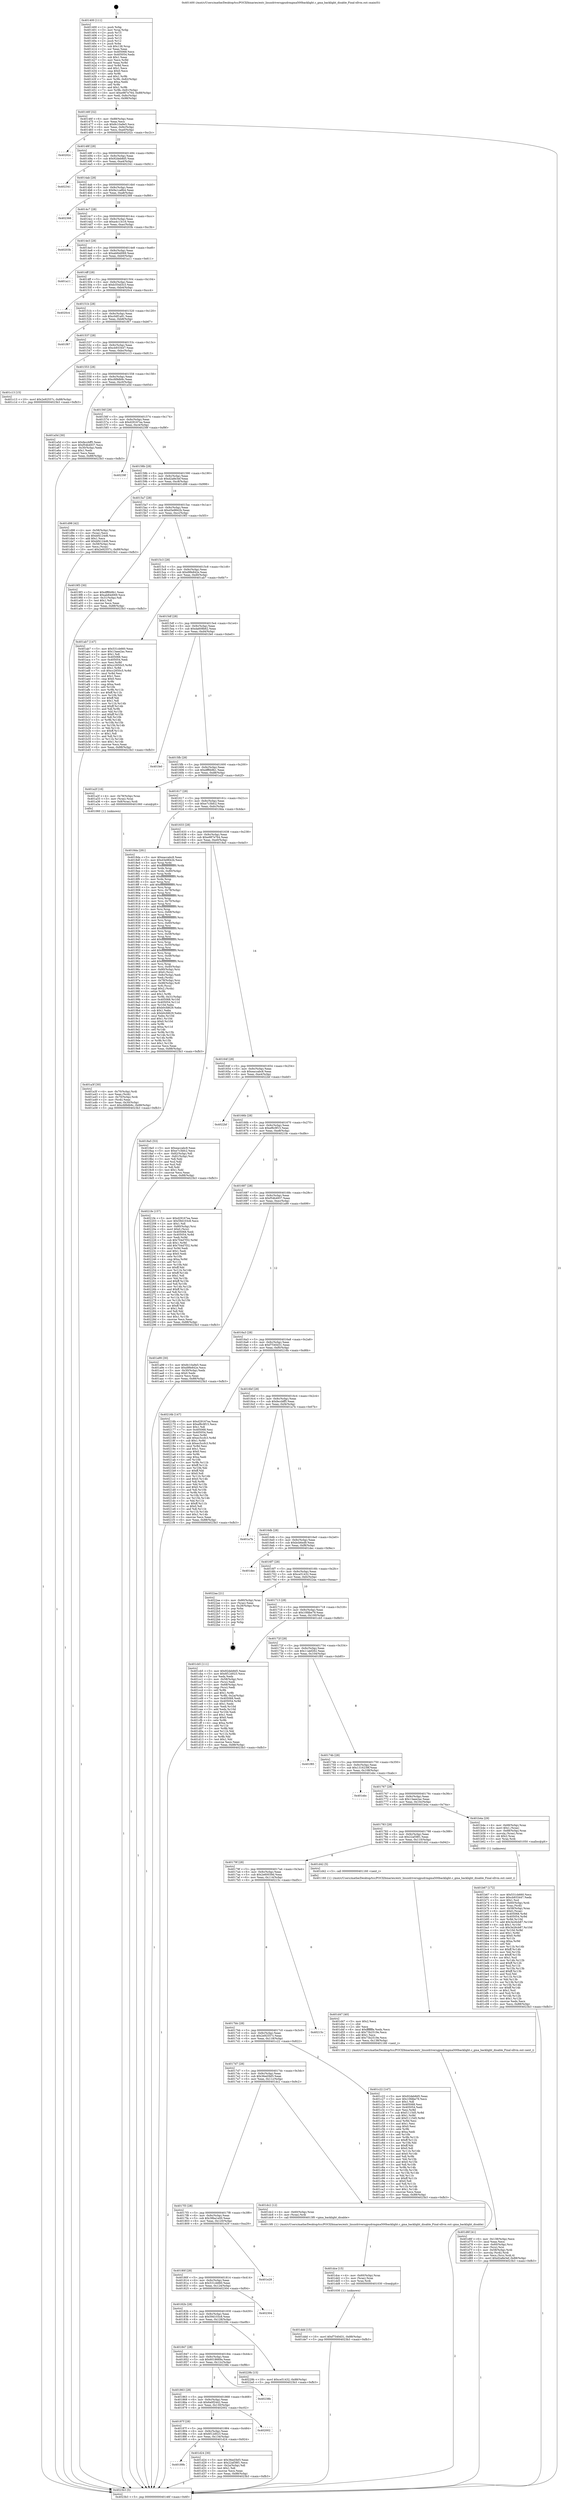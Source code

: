 digraph "0x401400" {
  label = "0x401400 (/mnt/c/Users/mathe/Desktop/tcc/POCII/binaries/extr_linuxdriversgpudrmgma500backlight.c_gma_backlight_disable_Final-ollvm.out::main(0))"
  labelloc = "t"
  node[shape=record]

  Entry [label="",width=0.3,height=0.3,shape=circle,fillcolor=black,style=filled]
  "0x40146f" [label="{
     0x40146f [32]\l
     | [instrs]\l
     &nbsp;&nbsp;0x40146f \<+6\>: mov -0x88(%rbp),%eax\l
     &nbsp;&nbsp;0x401475 \<+2\>: mov %eax,%ecx\l
     &nbsp;&nbsp;0x401477 \<+6\>: sub $0x8c10a9e5,%ecx\l
     &nbsp;&nbsp;0x40147d \<+6\>: mov %eax,-0x9c(%rbp)\l
     &nbsp;&nbsp;0x401483 \<+6\>: mov %ecx,-0xa0(%rbp)\l
     &nbsp;&nbsp;0x401489 \<+6\>: je 000000000040202c \<main+0xc2c\>\l
  }"]
  "0x40202c" [label="{
     0x40202c\l
  }", style=dashed]
  "0x40148f" [label="{
     0x40148f [28]\l
     | [instrs]\l
     &nbsp;&nbsp;0x40148f \<+5\>: jmp 0000000000401494 \<main+0x94\>\l
     &nbsp;&nbsp;0x401494 \<+6\>: mov -0x9c(%rbp),%eax\l
     &nbsp;&nbsp;0x40149a \<+5\>: sub $0x92deb8d5,%eax\l
     &nbsp;&nbsp;0x40149f \<+6\>: mov %eax,-0xa4(%rbp)\l
     &nbsp;&nbsp;0x4014a5 \<+6\>: je 0000000000402341 \<main+0xf41\>\l
  }"]
  Exit [label="",width=0.3,height=0.3,shape=circle,fillcolor=black,style=filled,peripheries=2]
  "0x402341" [label="{
     0x402341\l
  }", style=dashed]
  "0x4014ab" [label="{
     0x4014ab [28]\l
     | [instrs]\l
     &nbsp;&nbsp;0x4014ab \<+5\>: jmp 00000000004014b0 \<main+0xb0\>\l
     &nbsp;&nbsp;0x4014b0 \<+6\>: mov -0x9c(%rbp),%eax\l
     &nbsp;&nbsp;0x4014b6 \<+5\>: sub $0x9a1ca8b4,%eax\l
     &nbsp;&nbsp;0x4014bb \<+6\>: mov %eax,-0xa8(%rbp)\l
     &nbsp;&nbsp;0x4014c1 \<+6\>: je 0000000000402366 \<main+0xf66\>\l
  }"]
  "0x401ddd" [label="{
     0x401ddd [15]\l
     | [instrs]\l
     &nbsp;&nbsp;0x401ddd \<+10\>: movl $0xf7540d31,-0x88(%rbp)\l
     &nbsp;&nbsp;0x401de7 \<+5\>: jmp 00000000004023b3 \<main+0xfb3\>\l
  }"]
  "0x402366" [label="{
     0x402366\l
  }", style=dashed]
  "0x4014c7" [label="{
     0x4014c7 [28]\l
     | [instrs]\l
     &nbsp;&nbsp;0x4014c7 \<+5\>: jmp 00000000004014cc \<main+0xcc\>\l
     &nbsp;&nbsp;0x4014cc \<+6\>: mov -0x9c(%rbp),%eax\l
     &nbsp;&nbsp;0x4014d2 \<+5\>: sub $0xa4c13c16,%eax\l
     &nbsp;&nbsp;0x4014d7 \<+6\>: mov %eax,-0xac(%rbp)\l
     &nbsp;&nbsp;0x4014dd \<+6\>: je 000000000040203b \<main+0xc3b\>\l
  }"]
  "0x401dce" [label="{
     0x401dce [15]\l
     | [instrs]\l
     &nbsp;&nbsp;0x401dce \<+4\>: mov -0x60(%rbp),%rax\l
     &nbsp;&nbsp;0x401dd2 \<+3\>: mov (%rax),%rax\l
     &nbsp;&nbsp;0x401dd5 \<+3\>: mov %rax,%rdi\l
     &nbsp;&nbsp;0x401dd8 \<+5\>: call 0000000000401030 \<free@plt\>\l
     | [calls]\l
     &nbsp;&nbsp;0x401030 \{1\} (unknown)\l
  }"]
  "0x40203b" [label="{
     0x40203b\l
  }", style=dashed]
  "0x4014e3" [label="{
     0x4014e3 [28]\l
     | [instrs]\l
     &nbsp;&nbsp;0x4014e3 \<+5\>: jmp 00000000004014e8 \<main+0xe8\>\l
     &nbsp;&nbsp;0x4014e8 \<+6\>: mov -0x9c(%rbp),%eax\l
     &nbsp;&nbsp;0x4014ee \<+5\>: sub $0xab84d069,%eax\l
     &nbsp;&nbsp;0x4014f3 \<+6\>: mov %eax,-0xb0(%rbp)\l
     &nbsp;&nbsp;0x4014f9 \<+6\>: je 0000000000401a11 \<main+0x611\>\l
  }"]
  "0x401d6f" [label="{
     0x401d6f [41]\l
     | [instrs]\l
     &nbsp;&nbsp;0x401d6f \<+6\>: mov -0x138(%rbp),%ecx\l
     &nbsp;&nbsp;0x401d75 \<+3\>: imul %eax,%ecx\l
     &nbsp;&nbsp;0x401d78 \<+4\>: mov -0x60(%rbp),%rsi\l
     &nbsp;&nbsp;0x401d7c \<+3\>: mov (%rsi),%rsi\l
     &nbsp;&nbsp;0x401d7f \<+4\>: mov -0x58(%rbp),%rdi\l
     &nbsp;&nbsp;0x401d83 \<+3\>: movslq (%rdi),%rdi\l
     &nbsp;&nbsp;0x401d86 \<+3\>: mov %ecx,(%rsi,%rdi,4)\l
     &nbsp;&nbsp;0x401d89 \<+10\>: movl $0xd2a8e3ef,-0x88(%rbp)\l
     &nbsp;&nbsp;0x401d93 \<+5\>: jmp 00000000004023b3 \<main+0xfb3\>\l
  }"]
  "0x401a11" [label="{
     0x401a11\l
  }", style=dashed]
  "0x4014ff" [label="{
     0x4014ff [28]\l
     | [instrs]\l
     &nbsp;&nbsp;0x4014ff \<+5\>: jmp 0000000000401504 \<main+0x104\>\l
     &nbsp;&nbsp;0x401504 \<+6\>: mov -0x9c(%rbp),%eax\l
     &nbsp;&nbsp;0x40150a \<+5\>: sub $0xb354d3c3,%eax\l
     &nbsp;&nbsp;0x40150f \<+6\>: mov %eax,-0xb4(%rbp)\l
     &nbsp;&nbsp;0x401515 \<+6\>: je 00000000004020c4 \<main+0xcc4\>\l
  }"]
  "0x401d47" [label="{
     0x401d47 [40]\l
     | [instrs]\l
     &nbsp;&nbsp;0x401d47 \<+5\>: mov $0x2,%ecx\l
     &nbsp;&nbsp;0x401d4c \<+1\>: cltd\l
     &nbsp;&nbsp;0x401d4d \<+2\>: idiv %ecx\l
     &nbsp;&nbsp;0x401d4f \<+6\>: imul $0xfffffffe,%edx,%ecx\l
     &nbsp;&nbsp;0x401d55 \<+6\>: sub $0x73b2519e,%ecx\l
     &nbsp;&nbsp;0x401d5b \<+3\>: add $0x1,%ecx\l
     &nbsp;&nbsp;0x401d5e \<+6\>: add $0x73b2519e,%ecx\l
     &nbsp;&nbsp;0x401d64 \<+6\>: mov %ecx,-0x138(%rbp)\l
     &nbsp;&nbsp;0x401d6a \<+5\>: call 0000000000401160 \<next_i\>\l
     | [calls]\l
     &nbsp;&nbsp;0x401160 \{1\} (/mnt/c/Users/mathe/Desktop/tcc/POCII/binaries/extr_linuxdriversgpudrmgma500backlight.c_gma_backlight_disable_Final-ollvm.out::next_i)\l
  }"]
  "0x4020c4" [label="{
     0x4020c4\l
  }", style=dashed]
  "0x40151b" [label="{
     0x40151b [28]\l
     | [instrs]\l
     &nbsp;&nbsp;0x40151b \<+5\>: jmp 0000000000401520 \<main+0x120\>\l
     &nbsp;&nbsp;0x401520 \<+6\>: mov -0x9c(%rbp),%eax\l
     &nbsp;&nbsp;0x401526 \<+5\>: sub $0xc0df1a91,%eax\l
     &nbsp;&nbsp;0x40152b \<+6\>: mov %eax,-0xb8(%rbp)\l
     &nbsp;&nbsp;0x401531 \<+6\>: je 0000000000401f67 \<main+0xb67\>\l
  }"]
  "0x40189b" [label="{
     0x40189b\l
  }", style=dashed]
  "0x401f67" [label="{
     0x401f67\l
  }", style=dashed]
  "0x401537" [label="{
     0x401537 [28]\l
     | [instrs]\l
     &nbsp;&nbsp;0x401537 \<+5\>: jmp 000000000040153c \<main+0x13c\>\l
     &nbsp;&nbsp;0x40153c \<+6\>: mov -0x9c(%rbp),%eax\l
     &nbsp;&nbsp;0x401542 \<+5\>: sub $0xcb933447,%eax\l
     &nbsp;&nbsp;0x401547 \<+6\>: mov %eax,-0xbc(%rbp)\l
     &nbsp;&nbsp;0x40154d \<+6\>: je 0000000000401c13 \<main+0x813\>\l
  }"]
  "0x401d24" [label="{
     0x401d24 [30]\l
     | [instrs]\l
     &nbsp;&nbsp;0x401d24 \<+5\>: mov $0x36ed3bf3,%eax\l
     &nbsp;&nbsp;0x401d29 \<+5\>: mov $0x22af38f1,%ecx\l
     &nbsp;&nbsp;0x401d2e \<+3\>: mov -0x2a(%rbp),%dl\l
     &nbsp;&nbsp;0x401d31 \<+3\>: test $0x1,%dl\l
     &nbsp;&nbsp;0x401d34 \<+3\>: cmovne %ecx,%eax\l
     &nbsp;&nbsp;0x401d37 \<+6\>: mov %eax,-0x88(%rbp)\l
     &nbsp;&nbsp;0x401d3d \<+5\>: jmp 00000000004023b3 \<main+0xfb3\>\l
  }"]
  "0x401c13" [label="{
     0x401c13 [15]\l
     | [instrs]\l
     &nbsp;&nbsp;0x401c13 \<+10\>: movl $0x2e92557c,-0x88(%rbp)\l
     &nbsp;&nbsp;0x401c1d \<+5\>: jmp 00000000004023b3 \<main+0xfb3\>\l
  }"]
  "0x401553" [label="{
     0x401553 [28]\l
     | [instrs]\l
     &nbsp;&nbsp;0x401553 \<+5\>: jmp 0000000000401558 \<main+0x158\>\l
     &nbsp;&nbsp;0x401558 \<+6\>: mov -0x9c(%rbp),%eax\l
     &nbsp;&nbsp;0x40155e \<+5\>: sub $0xcfd9db9c,%eax\l
     &nbsp;&nbsp;0x401563 \<+6\>: mov %eax,-0xc0(%rbp)\l
     &nbsp;&nbsp;0x401569 \<+6\>: je 0000000000401a5d \<main+0x65d\>\l
  }"]
  "0x40187f" [label="{
     0x40187f [28]\l
     | [instrs]\l
     &nbsp;&nbsp;0x40187f \<+5\>: jmp 0000000000401884 \<main+0x484\>\l
     &nbsp;&nbsp;0x401884 \<+6\>: mov -0x9c(%rbp),%eax\l
     &nbsp;&nbsp;0x40188a \<+5\>: sub $0x6f12d023,%eax\l
     &nbsp;&nbsp;0x40188f \<+6\>: mov %eax,-0x134(%rbp)\l
     &nbsp;&nbsp;0x401895 \<+6\>: je 0000000000401d24 \<main+0x924\>\l
  }"]
  "0x401a5d" [label="{
     0x401a5d [30]\l
     | [instrs]\l
     &nbsp;&nbsp;0x401a5d \<+5\>: mov $0xfeccbff5,%eax\l
     &nbsp;&nbsp;0x401a62 \<+5\>: mov $0xf54b4937,%ecx\l
     &nbsp;&nbsp;0x401a67 \<+3\>: mov -0x30(%rbp),%edx\l
     &nbsp;&nbsp;0x401a6a \<+3\>: cmp $0x1,%edx\l
     &nbsp;&nbsp;0x401a6d \<+3\>: cmovl %ecx,%eax\l
     &nbsp;&nbsp;0x401a70 \<+6\>: mov %eax,-0x88(%rbp)\l
     &nbsp;&nbsp;0x401a76 \<+5\>: jmp 00000000004023b3 \<main+0xfb3\>\l
  }"]
  "0x40156f" [label="{
     0x40156f [28]\l
     | [instrs]\l
     &nbsp;&nbsp;0x40156f \<+5\>: jmp 0000000000401574 \<main+0x174\>\l
     &nbsp;&nbsp;0x401574 \<+6\>: mov -0x9c(%rbp),%eax\l
     &nbsp;&nbsp;0x40157a \<+5\>: sub $0xd29167ea,%eax\l
     &nbsp;&nbsp;0x40157f \<+6\>: mov %eax,-0xc4(%rbp)\l
     &nbsp;&nbsp;0x401585 \<+6\>: je 000000000040239f \<main+0xf9f\>\l
  }"]
  "0x402002" [label="{
     0x402002\l
  }", style=dashed]
  "0x40239f" [label="{
     0x40239f\l
  }", style=dashed]
  "0x40158b" [label="{
     0x40158b [28]\l
     | [instrs]\l
     &nbsp;&nbsp;0x40158b \<+5\>: jmp 0000000000401590 \<main+0x190\>\l
     &nbsp;&nbsp;0x401590 \<+6\>: mov -0x9c(%rbp),%eax\l
     &nbsp;&nbsp;0x401596 \<+5\>: sub $0xd2a8e3ef,%eax\l
     &nbsp;&nbsp;0x40159b \<+6\>: mov %eax,-0xc8(%rbp)\l
     &nbsp;&nbsp;0x4015a1 \<+6\>: je 0000000000401d98 \<main+0x998\>\l
  }"]
  "0x401863" [label="{
     0x401863 [28]\l
     | [instrs]\l
     &nbsp;&nbsp;0x401863 \<+5\>: jmp 0000000000401868 \<main+0x468\>\l
     &nbsp;&nbsp;0x401868 \<+6\>: mov -0x9c(%rbp),%eax\l
     &nbsp;&nbsp;0x40186e \<+5\>: sub $0x6a0f2442,%eax\l
     &nbsp;&nbsp;0x401873 \<+6\>: mov %eax,-0x130(%rbp)\l
     &nbsp;&nbsp;0x401879 \<+6\>: je 0000000000402002 \<main+0xc02\>\l
  }"]
  "0x401d98" [label="{
     0x401d98 [42]\l
     | [instrs]\l
     &nbsp;&nbsp;0x401d98 \<+4\>: mov -0x58(%rbp),%rax\l
     &nbsp;&nbsp;0x401d9c \<+2\>: mov (%rax),%ecx\l
     &nbsp;&nbsp;0x401d9e \<+6\>: sub $0xbf4124d6,%ecx\l
     &nbsp;&nbsp;0x401da4 \<+3\>: add $0x1,%ecx\l
     &nbsp;&nbsp;0x401da7 \<+6\>: add $0xbf4124d6,%ecx\l
     &nbsp;&nbsp;0x401dad \<+4\>: mov -0x58(%rbp),%rax\l
     &nbsp;&nbsp;0x401db1 \<+2\>: mov %ecx,(%rax)\l
     &nbsp;&nbsp;0x401db3 \<+10\>: movl $0x2e92557c,-0x88(%rbp)\l
     &nbsp;&nbsp;0x401dbd \<+5\>: jmp 00000000004023b3 \<main+0xfb3\>\l
  }"]
  "0x4015a7" [label="{
     0x4015a7 [28]\l
     | [instrs]\l
     &nbsp;&nbsp;0x4015a7 \<+5\>: jmp 00000000004015ac \<main+0x1ac\>\l
     &nbsp;&nbsp;0x4015ac \<+6\>: mov -0x9c(%rbp),%eax\l
     &nbsp;&nbsp;0x4015b2 \<+5\>: sub $0xd3e9842b,%eax\l
     &nbsp;&nbsp;0x4015b7 \<+6\>: mov %eax,-0xcc(%rbp)\l
     &nbsp;&nbsp;0x4015bd \<+6\>: je 00000000004019f3 \<main+0x5f3\>\l
  }"]
  "0x40238b" [label="{
     0x40238b\l
  }", style=dashed]
  "0x4019f3" [label="{
     0x4019f3 [30]\l
     | [instrs]\l
     &nbsp;&nbsp;0x4019f3 \<+5\>: mov $0xdff6b9b1,%eax\l
     &nbsp;&nbsp;0x4019f8 \<+5\>: mov $0xab84d069,%ecx\l
     &nbsp;&nbsp;0x4019fd \<+3\>: mov -0x31(%rbp),%dl\l
     &nbsp;&nbsp;0x401a00 \<+3\>: test $0x1,%dl\l
     &nbsp;&nbsp;0x401a03 \<+3\>: cmovne %ecx,%eax\l
     &nbsp;&nbsp;0x401a06 \<+6\>: mov %eax,-0x88(%rbp)\l
     &nbsp;&nbsp;0x401a0c \<+5\>: jmp 00000000004023b3 \<main+0xfb3\>\l
  }"]
  "0x4015c3" [label="{
     0x4015c3 [28]\l
     | [instrs]\l
     &nbsp;&nbsp;0x4015c3 \<+5\>: jmp 00000000004015c8 \<main+0x1c8\>\l
     &nbsp;&nbsp;0x4015c8 \<+6\>: mov -0x9c(%rbp),%eax\l
     &nbsp;&nbsp;0x4015ce \<+5\>: sub $0xd9fe842e,%eax\l
     &nbsp;&nbsp;0x4015d3 \<+6\>: mov %eax,-0xd0(%rbp)\l
     &nbsp;&nbsp;0x4015d9 \<+6\>: je 0000000000401ab7 \<main+0x6b7\>\l
  }"]
  "0x401847" [label="{
     0x401847 [28]\l
     | [instrs]\l
     &nbsp;&nbsp;0x401847 \<+5\>: jmp 000000000040184c \<main+0x44c\>\l
     &nbsp;&nbsp;0x40184c \<+6\>: mov -0x9c(%rbp),%eax\l
     &nbsp;&nbsp;0x401852 \<+5\>: sub $0x6018669a,%eax\l
     &nbsp;&nbsp;0x401857 \<+6\>: mov %eax,-0x12c(%rbp)\l
     &nbsp;&nbsp;0x40185d \<+6\>: je 000000000040238b \<main+0xf8b\>\l
  }"]
  "0x401ab7" [label="{
     0x401ab7 [147]\l
     | [instrs]\l
     &nbsp;&nbsp;0x401ab7 \<+5\>: mov $0x531cb660,%eax\l
     &nbsp;&nbsp;0x401abc \<+5\>: mov $0x13aee2ac,%ecx\l
     &nbsp;&nbsp;0x401ac1 \<+2\>: mov $0x1,%dl\l
     &nbsp;&nbsp;0x401ac3 \<+7\>: mov 0x405068,%esi\l
     &nbsp;&nbsp;0x401aca \<+7\>: mov 0x405054,%edi\l
     &nbsp;&nbsp;0x401ad1 \<+3\>: mov %esi,%r8d\l
     &nbsp;&nbsp;0x401ad4 \<+7\>: add $0xcc2650c5,%r8d\l
     &nbsp;&nbsp;0x401adb \<+4\>: sub $0x1,%r8d\l
     &nbsp;&nbsp;0x401adf \<+7\>: sub $0xcc2650c5,%r8d\l
     &nbsp;&nbsp;0x401ae6 \<+4\>: imul %r8d,%esi\l
     &nbsp;&nbsp;0x401aea \<+3\>: and $0x1,%esi\l
     &nbsp;&nbsp;0x401aed \<+3\>: cmp $0x0,%esi\l
     &nbsp;&nbsp;0x401af0 \<+4\>: sete %r9b\l
     &nbsp;&nbsp;0x401af4 \<+3\>: cmp $0xa,%edi\l
     &nbsp;&nbsp;0x401af7 \<+4\>: setl %r10b\l
     &nbsp;&nbsp;0x401afb \<+3\>: mov %r9b,%r11b\l
     &nbsp;&nbsp;0x401afe \<+4\>: xor $0xff,%r11b\l
     &nbsp;&nbsp;0x401b02 \<+3\>: mov %r10b,%bl\l
     &nbsp;&nbsp;0x401b05 \<+3\>: xor $0xff,%bl\l
     &nbsp;&nbsp;0x401b08 \<+3\>: xor $0x1,%dl\l
     &nbsp;&nbsp;0x401b0b \<+3\>: mov %r11b,%r14b\l
     &nbsp;&nbsp;0x401b0e \<+4\>: and $0xff,%r14b\l
     &nbsp;&nbsp;0x401b12 \<+3\>: and %dl,%r9b\l
     &nbsp;&nbsp;0x401b15 \<+3\>: mov %bl,%r15b\l
     &nbsp;&nbsp;0x401b18 \<+4\>: and $0xff,%r15b\l
     &nbsp;&nbsp;0x401b1c \<+3\>: and %dl,%r10b\l
     &nbsp;&nbsp;0x401b1f \<+3\>: or %r9b,%r14b\l
     &nbsp;&nbsp;0x401b22 \<+3\>: or %r10b,%r15b\l
     &nbsp;&nbsp;0x401b25 \<+3\>: xor %r15b,%r14b\l
     &nbsp;&nbsp;0x401b28 \<+3\>: or %bl,%r11b\l
     &nbsp;&nbsp;0x401b2b \<+4\>: xor $0xff,%r11b\l
     &nbsp;&nbsp;0x401b2f \<+3\>: or $0x1,%dl\l
     &nbsp;&nbsp;0x401b32 \<+3\>: and %dl,%r11b\l
     &nbsp;&nbsp;0x401b35 \<+3\>: or %r11b,%r14b\l
     &nbsp;&nbsp;0x401b38 \<+4\>: test $0x1,%r14b\l
     &nbsp;&nbsp;0x401b3c \<+3\>: cmovne %ecx,%eax\l
     &nbsp;&nbsp;0x401b3f \<+6\>: mov %eax,-0x88(%rbp)\l
     &nbsp;&nbsp;0x401b45 \<+5\>: jmp 00000000004023b3 \<main+0xfb3\>\l
  }"]
  "0x4015df" [label="{
     0x4015df [28]\l
     | [instrs]\l
     &nbsp;&nbsp;0x4015df \<+5\>: jmp 00000000004015e4 \<main+0x1e4\>\l
     &nbsp;&nbsp;0x4015e4 \<+6\>: mov -0x9c(%rbp),%eax\l
     &nbsp;&nbsp;0x4015ea \<+5\>: sub $0xda608b62,%eax\l
     &nbsp;&nbsp;0x4015ef \<+6\>: mov %eax,-0xd4(%rbp)\l
     &nbsp;&nbsp;0x4015f5 \<+6\>: je 0000000000401fe0 \<main+0xbe0\>\l
  }"]
  "0x40229b" [label="{
     0x40229b [15]\l
     | [instrs]\l
     &nbsp;&nbsp;0x40229b \<+10\>: movl $0xce51432,-0x88(%rbp)\l
     &nbsp;&nbsp;0x4022a5 \<+5\>: jmp 00000000004023b3 \<main+0xfb3\>\l
  }"]
  "0x401fe0" [label="{
     0x401fe0\l
  }", style=dashed]
  "0x4015fb" [label="{
     0x4015fb [28]\l
     | [instrs]\l
     &nbsp;&nbsp;0x4015fb \<+5\>: jmp 0000000000401600 \<main+0x200\>\l
     &nbsp;&nbsp;0x401600 \<+6\>: mov -0x9c(%rbp),%eax\l
     &nbsp;&nbsp;0x401606 \<+5\>: sub $0xdff6b9b1,%eax\l
     &nbsp;&nbsp;0x40160b \<+6\>: mov %eax,-0xd8(%rbp)\l
     &nbsp;&nbsp;0x401611 \<+6\>: je 0000000000401a2f \<main+0x62f\>\l
  }"]
  "0x40182b" [label="{
     0x40182b [28]\l
     | [instrs]\l
     &nbsp;&nbsp;0x40182b \<+5\>: jmp 0000000000401830 \<main+0x430\>\l
     &nbsp;&nbsp;0x401830 \<+6\>: mov -0x9c(%rbp),%eax\l
     &nbsp;&nbsp;0x401836 \<+5\>: sub $0x59d103c8,%eax\l
     &nbsp;&nbsp;0x40183b \<+6\>: mov %eax,-0x128(%rbp)\l
     &nbsp;&nbsp;0x401841 \<+6\>: je 000000000040229b \<main+0xe9b\>\l
  }"]
  "0x401a2f" [label="{
     0x401a2f [16]\l
     | [instrs]\l
     &nbsp;&nbsp;0x401a2f \<+4\>: mov -0x78(%rbp),%rax\l
     &nbsp;&nbsp;0x401a33 \<+3\>: mov (%rax),%rax\l
     &nbsp;&nbsp;0x401a36 \<+4\>: mov 0x8(%rax),%rdi\l
     &nbsp;&nbsp;0x401a3a \<+5\>: call 0000000000401060 \<atoi@plt\>\l
     | [calls]\l
     &nbsp;&nbsp;0x401060 \{1\} (unknown)\l
  }"]
  "0x401617" [label="{
     0x401617 [28]\l
     | [instrs]\l
     &nbsp;&nbsp;0x401617 \<+5\>: jmp 000000000040161c \<main+0x21c\>\l
     &nbsp;&nbsp;0x40161c \<+6\>: mov -0x9c(%rbp),%eax\l
     &nbsp;&nbsp;0x401622 \<+5\>: sub $0xe7c3bfc2,%eax\l
     &nbsp;&nbsp;0x401627 \<+6\>: mov %eax,-0xdc(%rbp)\l
     &nbsp;&nbsp;0x40162d \<+6\>: je 00000000004018da \<main+0x4da\>\l
  }"]
  "0x402304" [label="{
     0x402304\l
  }", style=dashed]
  "0x4018da" [label="{
     0x4018da [281]\l
     | [instrs]\l
     &nbsp;&nbsp;0x4018da \<+5\>: mov $0xeaccabc8,%eax\l
     &nbsp;&nbsp;0x4018df \<+5\>: mov $0xd3e9842b,%ecx\l
     &nbsp;&nbsp;0x4018e4 \<+3\>: mov %rsp,%rdx\l
     &nbsp;&nbsp;0x4018e7 \<+4\>: add $0xfffffffffffffff0,%rdx\l
     &nbsp;&nbsp;0x4018eb \<+3\>: mov %rdx,%rsp\l
     &nbsp;&nbsp;0x4018ee \<+4\>: mov %rdx,-0x80(%rbp)\l
     &nbsp;&nbsp;0x4018f2 \<+3\>: mov %rsp,%rdx\l
     &nbsp;&nbsp;0x4018f5 \<+4\>: add $0xfffffffffffffff0,%rdx\l
     &nbsp;&nbsp;0x4018f9 \<+3\>: mov %rdx,%rsp\l
     &nbsp;&nbsp;0x4018fc \<+3\>: mov %rsp,%rsi\l
     &nbsp;&nbsp;0x4018ff \<+4\>: add $0xfffffffffffffff0,%rsi\l
     &nbsp;&nbsp;0x401903 \<+3\>: mov %rsi,%rsp\l
     &nbsp;&nbsp;0x401906 \<+4\>: mov %rsi,-0x78(%rbp)\l
     &nbsp;&nbsp;0x40190a \<+3\>: mov %rsp,%rsi\l
     &nbsp;&nbsp;0x40190d \<+4\>: add $0xfffffffffffffff0,%rsi\l
     &nbsp;&nbsp;0x401911 \<+3\>: mov %rsi,%rsp\l
     &nbsp;&nbsp;0x401914 \<+4\>: mov %rsi,-0x70(%rbp)\l
     &nbsp;&nbsp;0x401918 \<+3\>: mov %rsp,%rsi\l
     &nbsp;&nbsp;0x40191b \<+4\>: add $0xfffffffffffffff0,%rsi\l
     &nbsp;&nbsp;0x40191f \<+3\>: mov %rsi,%rsp\l
     &nbsp;&nbsp;0x401922 \<+4\>: mov %rsi,-0x68(%rbp)\l
     &nbsp;&nbsp;0x401926 \<+3\>: mov %rsp,%rsi\l
     &nbsp;&nbsp;0x401929 \<+4\>: add $0xfffffffffffffff0,%rsi\l
     &nbsp;&nbsp;0x40192d \<+3\>: mov %rsi,%rsp\l
     &nbsp;&nbsp;0x401930 \<+4\>: mov %rsi,-0x60(%rbp)\l
     &nbsp;&nbsp;0x401934 \<+3\>: mov %rsp,%rsi\l
     &nbsp;&nbsp;0x401937 \<+4\>: add $0xfffffffffffffff0,%rsi\l
     &nbsp;&nbsp;0x40193b \<+3\>: mov %rsi,%rsp\l
     &nbsp;&nbsp;0x40193e \<+4\>: mov %rsi,-0x58(%rbp)\l
     &nbsp;&nbsp;0x401942 \<+3\>: mov %rsp,%rsi\l
     &nbsp;&nbsp;0x401945 \<+4\>: add $0xfffffffffffffff0,%rsi\l
     &nbsp;&nbsp;0x401949 \<+3\>: mov %rsi,%rsp\l
     &nbsp;&nbsp;0x40194c \<+4\>: mov %rsi,-0x50(%rbp)\l
     &nbsp;&nbsp;0x401950 \<+3\>: mov %rsp,%rsi\l
     &nbsp;&nbsp;0x401953 \<+4\>: add $0xfffffffffffffff0,%rsi\l
     &nbsp;&nbsp;0x401957 \<+3\>: mov %rsi,%rsp\l
     &nbsp;&nbsp;0x40195a \<+4\>: mov %rsi,-0x48(%rbp)\l
     &nbsp;&nbsp;0x40195e \<+3\>: mov %rsp,%rsi\l
     &nbsp;&nbsp;0x401961 \<+4\>: add $0xfffffffffffffff0,%rsi\l
     &nbsp;&nbsp;0x401965 \<+3\>: mov %rsi,%rsp\l
     &nbsp;&nbsp;0x401968 \<+4\>: mov %rsi,-0x40(%rbp)\l
     &nbsp;&nbsp;0x40196c \<+4\>: mov -0x80(%rbp),%rsi\l
     &nbsp;&nbsp;0x401970 \<+6\>: movl $0x0,(%rsi)\l
     &nbsp;&nbsp;0x401976 \<+6\>: mov -0x8c(%rbp),%edi\l
     &nbsp;&nbsp;0x40197c \<+2\>: mov %edi,(%rdx)\l
     &nbsp;&nbsp;0x40197e \<+4\>: mov -0x78(%rbp),%rsi\l
     &nbsp;&nbsp;0x401982 \<+7\>: mov -0x98(%rbp),%r8\l
     &nbsp;&nbsp;0x401989 \<+3\>: mov %r8,(%rsi)\l
     &nbsp;&nbsp;0x40198c \<+3\>: cmpl $0x2,(%rdx)\l
     &nbsp;&nbsp;0x40198f \<+4\>: setne %r9b\l
     &nbsp;&nbsp;0x401993 \<+4\>: and $0x1,%r9b\l
     &nbsp;&nbsp;0x401997 \<+4\>: mov %r9b,-0x31(%rbp)\l
     &nbsp;&nbsp;0x40199b \<+8\>: mov 0x405068,%r10d\l
     &nbsp;&nbsp;0x4019a3 \<+8\>: mov 0x405054,%r11d\l
     &nbsp;&nbsp;0x4019ab \<+3\>: mov %r10d,%ebx\l
     &nbsp;&nbsp;0x4019ae \<+6\>: add $0xb0cfd629,%ebx\l
     &nbsp;&nbsp;0x4019b4 \<+3\>: sub $0x1,%ebx\l
     &nbsp;&nbsp;0x4019b7 \<+6\>: sub $0xb0cfd629,%ebx\l
     &nbsp;&nbsp;0x4019bd \<+4\>: imul %ebx,%r10d\l
     &nbsp;&nbsp;0x4019c1 \<+4\>: and $0x1,%r10d\l
     &nbsp;&nbsp;0x4019c5 \<+4\>: cmp $0x0,%r10d\l
     &nbsp;&nbsp;0x4019c9 \<+4\>: sete %r9b\l
     &nbsp;&nbsp;0x4019cd \<+4\>: cmp $0xa,%r11d\l
     &nbsp;&nbsp;0x4019d1 \<+4\>: setl %r14b\l
     &nbsp;&nbsp;0x4019d5 \<+3\>: mov %r9b,%r15b\l
     &nbsp;&nbsp;0x4019d8 \<+3\>: and %r14b,%r15b\l
     &nbsp;&nbsp;0x4019db \<+3\>: xor %r14b,%r9b\l
     &nbsp;&nbsp;0x4019de \<+3\>: or %r9b,%r15b\l
     &nbsp;&nbsp;0x4019e1 \<+4\>: test $0x1,%r15b\l
     &nbsp;&nbsp;0x4019e5 \<+3\>: cmovne %ecx,%eax\l
     &nbsp;&nbsp;0x4019e8 \<+6\>: mov %eax,-0x88(%rbp)\l
     &nbsp;&nbsp;0x4019ee \<+5\>: jmp 00000000004023b3 \<main+0xfb3\>\l
  }"]
  "0x401633" [label="{
     0x401633 [28]\l
     | [instrs]\l
     &nbsp;&nbsp;0x401633 \<+5\>: jmp 0000000000401638 \<main+0x238\>\l
     &nbsp;&nbsp;0x401638 \<+6\>: mov -0x9c(%rbp),%eax\l
     &nbsp;&nbsp;0x40163e \<+5\>: sub $0xe987e764,%eax\l
     &nbsp;&nbsp;0x401643 \<+6\>: mov %eax,-0xe0(%rbp)\l
     &nbsp;&nbsp;0x401649 \<+6\>: je 00000000004018a5 \<main+0x4a5\>\l
  }"]
  "0x40180f" [label="{
     0x40180f [28]\l
     | [instrs]\l
     &nbsp;&nbsp;0x40180f \<+5\>: jmp 0000000000401814 \<main+0x414\>\l
     &nbsp;&nbsp;0x401814 \<+6\>: mov -0x9c(%rbp),%eax\l
     &nbsp;&nbsp;0x40181a \<+5\>: sub $0x531cb660,%eax\l
     &nbsp;&nbsp;0x40181f \<+6\>: mov %eax,-0x124(%rbp)\l
     &nbsp;&nbsp;0x401825 \<+6\>: je 0000000000402304 \<main+0xf04\>\l
  }"]
  "0x4018a5" [label="{
     0x4018a5 [53]\l
     | [instrs]\l
     &nbsp;&nbsp;0x4018a5 \<+5\>: mov $0xeaccabc8,%eax\l
     &nbsp;&nbsp;0x4018aa \<+5\>: mov $0xe7c3bfc2,%ecx\l
     &nbsp;&nbsp;0x4018af \<+6\>: mov -0x82(%rbp),%dl\l
     &nbsp;&nbsp;0x4018b5 \<+7\>: mov -0x81(%rbp),%sil\l
     &nbsp;&nbsp;0x4018bc \<+3\>: mov %dl,%dil\l
     &nbsp;&nbsp;0x4018bf \<+3\>: and %sil,%dil\l
     &nbsp;&nbsp;0x4018c2 \<+3\>: xor %sil,%dl\l
     &nbsp;&nbsp;0x4018c5 \<+3\>: or %dl,%dil\l
     &nbsp;&nbsp;0x4018c8 \<+4\>: test $0x1,%dil\l
     &nbsp;&nbsp;0x4018cc \<+3\>: cmovne %ecx,%eax\l
     &nbsp;&nbsp;0x4018cf \<+6\>: mov %eax,-0x88(%rbp)\l
     &nbsp;&nbsp;0x4018d5 \<+5\>: jmp 00000000004023b3 \<main+0xfb3\>\l
  }"]
  "0x40164f" [label="{
     0x40164f [28]\l
     | [instrs]\l
     &nbsp;&nbsp;0x40164f \<+5\>: jmp 0000000000401654 \<main+0x254\>\l
     &nbsp;&nbsp;0x401654 \<+6\>: mov -0x9c(%rbp),%eax\l
     &nbsp;&nbsp;0x40165a \<+5\>: sub $0xeaccabc8,%eax\l
     &nbsp;&nbsp;0x40165f \<+6\>: mov %eax,-0xe4(%rbp)\l
     &nbsp;&nbsp;0x401665 \<+6\>: je 00000000004022bf \<main+0xebf\>\l
  }"]
  "0x4023b3" [label="{
     0x4023b3 [5]\l
     | [instrs]\l
     &nbsp;&nbsp;0x4023b3 \<+5\>: jmp 000000000040146f \<main+0x6f\>\l
  }"]
  "0x401400" [label="{
     0x401400 [111]\l
     | [instrs]\l
     &nbsp;&nbsp;0x401400 \<+1\>: push %rbp\l
     &nbsp;&nbsp;0x401401 \<+3\>: mov %rsp,%rbp\l
     &nbsp;&nbsp;0x401404 \<+2\>: push %r15\l
     &nbsp;&nbsp;0x401406 \<+2\>: push %r14\l
     &nbsp;&nbsp;0x401408 \<+2\>: push %r13\l
     &nbsp;&nbsp;0x40140a \<+2\>: push %r12\l
     &nbsp;&nbsp;0x40140c \<+1\>: push %rbx\l
     &nbsp;&nbsp;0x40140d \<+7\>: sub $0x138,%rsp\l
     &nbsp;&nbsp;0x401414 \<+2\>: xor %eax,%eax\l
     &nbsp;&nbsp;0x401416 \<+7\>: mov 0x405068,%ecx\l
     &nbsp;&nbsp;0x40141d \<+7\>: mov 0x405054,%edx\l
     &nbsp;&nbsp;0x401424 \<+3\>: sub $0x1,%eax\l
     &nbsp;&nbsp;0x401427 \<+3\>: mov %ecx,%r8d\l
     &nbsp;&nbsp;0x40142a \<+3\>: add %eax,%r8d\l
     &nbsp;&nbsp;0x40142d \<+4\>: imul %r8d,%ecx\l
     &nbsp;&nbsp;0x401431 \<+3\>: and $0x1,%ecx\l
     &nbsp;&nbsp;0x401434 \<+3\>: cmp $0x0,%ecx\l
     &nbsp;&nbsp;0x401437 \<+4\>: sete %r9b\l
     &nbsp;&nbsp;0x40143b \<+4\>: and $0x1,%r9b\l
     &nbsp;&nbsp;0x40143f \<+7\>: mov %r9b,-0x82(%rbp)\l
     &nbsp;&nbsp;0x401446 \<+3\>: cmp $0xa,%edx\l
     &nbsp;&nbsp;0x401449 \<+4\>: setl %r9b\l
     &nbsp;&nbsp;0x40144d \<+4\>: and $0x1,%r9b\l
     &nbsp;&nbsp;0x401451 \<+7\>: mov %r9b,-0x81(%rbp)\l
     &nbsp;&nbsp;0x401458 \<+10\>: movl $0xe987e764,-0x88(%rbp)\l
     &nbsp;&nbsp;0x401462 \<+6\>: mov %edi,-0x8c(%rbp)\l
     &nbsp;&nbsp;0x401468 \<+7\>: mov %rsi,-0x98(%rbp)\l
  }"]
  "0x401e29" [label="{
     0x401e29\l
  }", style=dashed]
  "0x401a3f" [label="{
     0x401a3f [30]\l
     | [instrs]\l
     &nbsp;&nbsp;0x401a3f \<+4\>: mov -0x70(%rbp),%rdi\l
     &nbsp;&nbsp;0x401a43 \<+2\>: mov %eax,(%rdi)\l
     &nbsp;&nbsp;0x401a45 \<+4\>: mov -0x70(%rbp),%rdi\l
     &nbsp;&nbsp;0x401a49 \<+2\>: mov (%rdi),%eax\l
     &nbsp;&nbsp;0x401a4b \<+3\>: mov %eax,-0x30(%rbp)\l
     &nbsp;&nbsp;0x401a4e \<+10\>: movl $0xcfd9db9c,-0x88(%rbp)\l
     &nbsp;&nbsp;0x401a58 \<+5\>: jmp 00000000004023b3 \<main+0xfb3\>\l
  }"]
  "0x4017f3" [label="{
     0x4017f3 [28]\l
     | [instrs]\l
     &nbsp;&nbsp;0x4017f3 \<+5\>: jmp 00000000004017f8 \<main+0x3f8\>\l
     &nbsp;&nbsp;0x4017f8 \<+6\>: mov -0x9c(%rbp),%eax\l
     &nbsp;&nbsp;0x4017fe \<+5\>: sub $0x38ba1e00,%eax\l
     &nbsp;&nbsp;0x401803 \<+6\>: mov %eax,-0x120(%rbp)\l
     &nbsp;&nbsp;0x401809 \<+6\>: je 0000000000401e29 \<main+0xa29\>\l
  }"]
  "0x4022bf" [label="{
     0x4022bf\l
  }", style=dashed]
  "0x40166b" [label="{
     0x40166b [28]\l
     | [instrs]\l
     &nbsp;&nbsp;0x40166b \<+5\>: jmp 0000000000401670 \<main+0x270\>\l
     &nbsp;&nbsp;0x401670 \<+6\>: mov -0x9c(%rbp),%eax\l
     &nbsp;&nbsp;0x401676 \<+5\>: sub $0xef6c9f15,%eax\l
     &nbsp;&nbsp;0x40167b \<+6\>: mov %eax,-0xe8(%rbp)\l
     &nbsp;&nbsp;0x401681 \<+6\>: je 00000000004021fe \<main+0xdfe\>\l
  }"]
  "0x401dc2" [label="{
     0x401dc2 [12]\l
     | [instrs]\l
     &nbsp;&nbsp;0x401dc2 \<+4\>: mov -0x60(%rbp),%rax\l
     &nbsp;&nbsp;0x401dc6 \<+3\>: mov (%rax),%rdi\l
     &nbsp;&nbsp;0x401dc9 \<+5\>: call 00000000004013f0 \<gma_backlight_disable\>\l
     | [calls]\l
     &nbsp;&nbsp;0x4013f0 \{1\} (/mnt/c/Users/mathe/Desktop/tcc/POCII/binaries/extr_linuxdriversgpudrmgma500backlight.c_gma_backlight_disable_Final-ollvm.out::gma_backlight_disable)\l
  }"]
  "0x4021fe" [label="{
     0x4021fe [157]\l
     | [instrs]\l
     &nbsp;&nbsp;0x4021fe \<+5\>: mov $0xd29167ea,%eax\l
     &nbsp;&nbsp;0x402203 \<+5\>: mov $0x59d103c8,%ecx\l
     &nbsp;&nbsp;0x402208 \<+2\>: mov $0x1,%dl\l
     &nbsp;&nbsp;0x40220a \<+4\>: mov -0x80(%rbp),%rsi\l
     &nbsp;&nbsp;0x40220e \<+6\>: movl $0x0,(%rsi)\l
     &nbsp;&nbsp;0x402214 \<+7\>: mov 0x405068,%edi\l
     &nbsp;&nbsp;0x40221b \<+8\>: mov 0x405054,%r8d\l
     &nbsp;&nbsp;0x402223 \<+3\>: mov %edi,%r9d\l
     &nbsp;&nbsp;0x402226 \<+7\>: sub $0x704d7f32,%r9d\l
     &nbsp;&nbsp;0x40222d \<+4\>: sub $0x1,%r9d\l
     &nbsp;&nbsp;0x402231 \<+7\>: add $0x704d7f32,%r9d\l
     &nbsp;&nbsp;0x402238 \<+4\>: imul %r9d,%edi\l
     &nbsp;&nbsp;0x40223c \<+3\>: and $0x1,%edi\l
     &nbsp;&nbsp;0x40223f \<+3\>: cmp $0x0,%edi\l
     &nbsp;&nbsp;0x402242 \<+4\>: sete %r10b\l
     &nbsp;&nbsp;0x402246 \<+4\>: cmp $0xa,%r8d\l
     &nbsp;&nbsp;0x40224a \<+4\>: setl %r11b\l
     &nbsp;&nbsp;0x40224e \<+3\>: mov %r10b,%bl\l
     &nbsp;&nbsp;0x402251 \<+3\>: xor $0xff,%bl\l
     &nbsp;&nbsp;0x402254 \<+3\>: mov %r11b,%r14b\l
     &nbsp;&nbsp;0x402257 \<+4\>: xor $0xff,%r14b\l
     &nbsp;&nbsp;0x40225b \<+3\>: xor $0x1,%dl\l
     &nbsp;&nbsp;0x40225e \<+3\>: mov %bl,%r15b\l
     &nbsp;&nbsp;0x402261 \<+4\>: and $0xff,%r15b\l
     &nbsp;&nbsp;0x402265 \<+3\>: and %dl,%r10b\l
     &nbsp;&nbsp;0x402268 \<+3\>: mov %r14b,%r12b\l
     &nbsp;&nbsp;0x40226b \<+4\>: and $0xff,%r12b\l
     &nbsp;&nbsp;0x40226f \<+3\>: and %dl,%r11b\l
     &nbsp;&nbsp;0x402272 \<+3\>: or %r10b,%r15b\l
     &nbsp;&nbsp;0x402275 \<+3\>: or %r11b,%r12b\l
     &nbsp;&nbsp;0x402278 \<+3\>: xor %r12b,%r15b\l
     &nbsp;&nbsp;0x40227b \<+3\>: or %r14b,%bl\l
     &nbsp;&nbsp;0x40227e \<+3\>: xor $0xff,%bl\l
     &nbsp;&nbsp;0x402281 \<+3\>: or $0x1,%dl\l
     &nbsp;&nbsp;0x402284 \<+2\>: and %dl,%bl\l
     &nbsp;&nbsp;0x402286 \<+3\>: or %bl,%r15b\l
     &nbsp;&nbsp;0x402289 \<+4\>: test $0x1,%r15b\l
     &nbsp;&nbsp;0x40228d \<+3\>: cmovne %ecx,%eax\l
     &nbsp;&nbsp;0x402290 \<+6\>: mov %eax,-0x88(%rbp)\l
     &nbsp;&nbsp;0x402296 \<+5\>: jmp 00000000004023b3 \<main+0xfb3\>\l
  }"]
  "0x401687" [label="{
     0x401687 [28]\l
     | [instrs]\l
     &nbsp;&nbsp;0x401687 \<+5\>: jmp 000000000040168c \<main+0x28c\>\l
     &nbsp;&nbsp;0x40168c \<+6\>: mov -0x9c(%rbp),%eax\l
     &nbsp;&nbsp;0x401692 \<+5\>: sub $0xf54b4937,%eax\l
     &nbsp;&nbsp;0x401697 \<+6\>: mov %eax,-0xec(%rbp)\l
     &nbsp;&nbsp;0x40169d \<+6\>: je 0000000000401a99 \<main+0x699\>\l
  }"]
  "0x4017d7" [label="{
     0x4017d7 [28]\l
     | [instrs]\l
     &nbsp;&nbsp;0x4017d7 \<+5\>: jmp 00000000004017dc \<main+0x3dc\>\l
     &nbsp;&nbsp;0x4017dc \<+6\>: mov -0x9c(%rbp),%eax\l
     &nbsp;&nbsp;0x4017e2 \<+5\>: sub $0x36ed3bf3,%eax\l
     &nbsp;&nbsp;0x4017e7 \<+6\>: mov %eax,-0x11c(%rbp)\l
     &nbsp;&nbsp;0x4017ed \<+6\>: je 0000000000401dc2 \<main+0x9c2\>\l
  }"]
  "0x401a99" [label="{
     0x401a99 [30]\l
     | [instrs]\l
     &nbsp;&nbsp;0x401a99 \<+5\>: mov $0x8c10a9e5,%eax\l
     &nbsp;&nbsp;0x401a9e \<+5\>: mov $0xd9fe842e,%ecx\l
     &nbsp;&nbsp;0x401aa3 \<+3\>: mov -0x30(%rbp),%edx\l
     &nbsp;&nbsp;0x401aa6 \<+3\>: cmp $0x0,%edx\l
     &nbsp;&nbsp;0x401aa9 \<+3\>: cmove %ecx,%eax\l
     &nbsp;&nbsp;0x401aac \<+6\>: mov %eax,-0x88(%rbp)\l
     &nbsp;&nbsp;0x401ab2 \<+5\>: jmp 00000000004023b3 \<main+0xfb3\>\l
  }"]
  "0x4016a3" [label="{
     0x4016a3 [28]\l
     | [instrs]\l
     &nbsp;&nbsp;0x4016a3 \<+5\>: jmp 00000000004016a8 \<main+0x2a8\>\l
     &nbsp;&nbsp;0x4016a8 \<+6\>: mov -0x9c(%rbp),%eax\l
     &nbsp;&nbsp;0x4016ae \<+5\>: sub $0xf7540d31,%eax\l
     &nbsp;&nbsp;0x4016b3 \<+6\>: mov %eax,-0xf0(%rbp)\l
     &nbsp;&nbsp;0x4016b9 \<+6\>: je 000000000040216b \<main+0xd6b\>\l
  }"]
  "0x401c22" [label="{
     0x401c22 [147]\l
     | [instrs]\l
     &nbsp;&nbsp;0x401c22 \<+5\>: mov $0x92deb8d5,%eax\l
     &nbsp;&nbsp;0x401c27 \<+5\>: mov $0x10fdbe79,%ecx\l
     &nbsp;&nbsp;0x401c2c \<+2\>: mov $0x1,%dl\l
     &nbsp;&nbsp;0x401c2e \<+7\>: mov 0x405068,%esi\l
     &nbsp;&nbsp;0x401c35 \<+7\>: mov 0x405054,%edi\l
     &nbsp;&nbsp;0x401c3c \<+3\>: mov %esi,%r8d\l
     &nbsp;&nbsp;0x401c3f \<+7\>: sub $0xf1115d5,%r8d\l
     &nbsp;&nbsp;0x401c46 \<+4\>: sub $0x1,%r8d\l
     &nbsp;&nbsp;0x401c4a \<+7\>: add $0xf1115d5,%r8d\l
     &nbsp;&nbsp;0x401c51 \<+4\>: imul %r8d,%esi\l
     &nbsp;&nbsp;0x401c55 \<+3\>: and $0x1,%esi\l
     &nbsp;&nbsp;0x401c58 \<+3\>: cmp $0x0,%esi\l
     &nbsp;&nbsp;0x401c5b \<+4\>: sete %r9b\l
     &nbsp;&nbsp;0x401c5f \<+3\>: cmp $0xa,%edi\l
     &nbsp;&nbsp;0x401c62 \<+4\>: setl %r10b\l
     &nbsp;&nbsp;0x401c66 \<+3\>: mov %r9b,%r11b\l
     &nbsp;&nbsp;0x401c69 \<+4\>: xor $0xff,%r11b\l
     &nbsp;&nbsp;0x401c6d \<+3\>: mov %r10b,%bl\l
     &nbsp;&nbsp;0x401c70 \<+3\>: xor $0xff,%bl\l
     &nbsp;&nbsp;0x401c73 \<+3\>: xor $0x0,%dl\l
     &nbsp;&nbsp;0x401c76 \<+3\>: mov %r11b,%r14b\l
     &nbsp;&nbsp;0x401c79 \<+4\>: and $0x0,%r14b\l
     &nbsp;&nbsp;0x401c7d \<+3\>: and %dl,%r9b\l
     &nbsp;&nbsp;0x401c80 \<+3\>: mov %bl,%r15b\l
     &nbsp;&nbsp;0x401c83 \<+4\>: and $0x0,%r15b\l
     &nbsp;&nbsp;0x401c87 \<+3\>: and %dl,%r10b\l
     &nbsp;&nbsp;0x401c8a \<+3\>: or %r9b,%r14b\l
     &nbsp;&nbsp;0x401c8d \<+3\>: or %r10b,%r15b\l
     &nbsp;&nbsp;0x401c90 \<+3\>: xor %r15b,%r14b\l
     &nbsp;&nbsp;0x401c93 \<+3\>: or %bl,%r11b\l
     &nbsp;&nbsp;0x401c96 \<+4\>: xor $0xff,%r11b\l
     &nbsp;&nbsp;0x401c9a \<+3\>: or $0x0,%dl\l
     &nbsp;&nbsp;0x401c9d \<+3\>: and %dl,%r11b\l
     &nbsp;&nbsp;0x401ca0 \<+3\>: or %r11b,%r14b\l
     &nbsp;&nbsp;0x401ca3 \<+4\>: test $0x1,%r14b\l
     &nbsp;&nbsp;0x401ca7 \<+3\>: cmovne %ecx,%eax\l
     &nbsp;&nbsp;0x401caa \<+6\>: mov %eax,-0x88(%rbp)\l
     &nbsp;&nbsp;0x401cb0 \<+5\>: jmp 00000000004023b3 \<main+0xfb3\>\l
  }"]
  "0x40216b" [label="{
     0x40216b [147]\l
     | [instrs]\l
     &nbsp;&nbsp;0x40216b \<+5\>: mov $0xd29167ea,%eax\l
     &nbsp;&nbsp;0x402170 \<+5\>: mov $0xef6c9f15,%ecx\l
     &nbsp;&nbsp;0x402175 \<+2\>: mov $0x1,%dl\l
     &nbsp;&nbsp;0x402177 \<+7\>: mov 0x405068,%esi\l
     &nbsp;&nbsp;0x40217e \<+7\>: mov 0x405054,%edi\l
     &nbsp;&nbsp;0x402185 \<+3\>: mov %esi,%r8d\l
     &nbsp;&nbsp;0x402188 \<+7\>: add $0xec5ccfc3,%r8d\l
     &nbsp;&nbsp;0x40218f \<+4\>: sub $0x1,%r8d\l
     &nbsp;&nbsp;0x402193 \<+7\>: sub $0xec5ccfc3,%r8d\l
     &nbsp;&nbsp;0x40219a \<+4\>: imul %r8d,%esi\l
     &nbsp;&nbsp;0x40219e \<+3\>: and $0x1,%esi\l
     &nbsp;&nbsp;0x4021a1 \<+3\>: cmp $0x0,%esi\l
     &nbsp;&nbsp;0x4021a4 \<+4\>: sete %r9b\l
     &nbsp;&nbsp;0x4021a8 \<+3\>: cmp $0xa,%edi\l
     &nbsp;&nbsp;0x4021ab \<+4\>: setl %r10b\l
     &nbsp;&nbsp;0x4021af \<+3\>: mov %r9b,%r11b\l
     &nbsp;&nbsp;0x4021b2 \<+4\>: xor $0xff,%r11b\l
     &nbsp;&nbsp;0x4021b6 \<+3\>: mov %r10b,%bl\l
     &nbsp;&nbsp;0x4021b9 \<+3\>: xor $0xff,%bl\l
     &nbsp;&nbsp;0x4021bc \<+3\>: xor $0x0,%dl\l
     &nbsp;&nbsp;0x4021bf \<+3\>: mov %r11b,%r14b\l
     &nbsp;&nbsp;0x4021c2 \<+4\>: and $0x0,%r14b\l
     &nbsp;&nbsp;0x4021c6 \<+3\>: and %dl,%r9b\l
     &nbsp;&nbsp;0x4021c9 \<+3\>: mov %bl,%r15b\l
     &nbsp;&nbsp;0x4021cc \<+4\>: and $0x0,%r15b\l
     &nbsp;&nbsp;0x4021d0 \<+3\>: and %dl,%r10b\l
     &nbsp;&nbsp;0x4021d3 \<+3\>: or %r9b,%r14b\l
     &nbsp;&nbsp;0x4021d6 \<+3\>: or %r10b,%r15b\l
     &nbsp;&nbsp;0x4021d9 \<+3\>: xor %r15b,%r14b\l
     &nbsp;&nbsp;0x4021dc \<+3\>: or %bl,%r11b\l
     &nbsp;&nbsp;0x4021df \<+4\>: xor $0xff,%r11b\l
     &nbsp;&nbsp;0x4021e3 \<+3\>: or $0x0,%dl\l
     &nbsp;&nbsp;0x4021e6 \<+3\>: and %dl,%r11b\l
     &nbsp;&nbsp;0x4021e9 \<+3\>: or %r11b,%r14b\l
     &nbsp;&nbsp;0x4021ec \<+4\>: test $0x1,%r14b\l
     &nbsp;&nbsp;0x4021f0 \<+3\>: cmovne %ecx,%eax\l
     &nbsp;&nbsp;0x4021f3 \<+6\>: mov %eax,-0x88(%rbp)\l
     &nbsp;&nbsp;0x4021f9 \<+5\>: jmp 00000000004023b3 \<main+0xfb3\>\l
  }"]
  "0x4016bf" [label="{
     0x4016bf [28]\l
     | [instrs]\l
     &nbsp;&nbsp;0x4016bf \<+5\>: jmp 00000000004016c4 \<main+0x2c4\>\l
     &nbsp;&nbsp;0x4016c4 \<+6\>: mov -0x9c(%rbp),%eax\l
     &nbsp;&nbsp;0x4016ca \<+5\>: sub $0xfeccbff5,%eax\l
     &nbsp;&nbsp;0x4016cf \<+6\>: mov %eax,-0xf4(%rbp)\l
     &nbsp;&nbsp;0x4016d5 \<+6\>: je 0000000000401a7b \<main+0x67b\>\l
  }"]
  "0x4017bb" [label="{
     0x4017bb [28]\l
     | [instrs]\l
     &nbsp;&nbsp;0x4017bb \<+5\>: jmp 00000000004017c0 \<main+0x3c0\>\l
     &nbsp;&nbsp;0x4017c0 \<+6\>: mov -0x9c(%rbp),%eax\l
     &nbsp;&nbsp;0x4017c6 \<+5\>: sub $0x2e92557c,%eax\l
     &nbsp;&nbsp;0x4017cb \<+6\>: mov %eax,-0x118(%rbp)\l
     &nbsp;&nbsp;0x4017d1 \<+6\>: je 0000000000401c22 \<main+0x822\>\l
  }"]
  "0x401a7b" [label="{
     0x401a7b\l
  }", style=dashed]
  "0x4016db" [label="{
     0x4016db [28]\l
     | [instrs]\l
     &nbsp;&nbsp;0x4016db \<+5\>: jmp 00000000004016e0 \<main+0x2e0\>\l
     &nbsp;&nbsp;0x4016e0 \<+6\>: mov -0x9c(%rbp),%eax\l
     &nbsp;&nbsp;0x4016e6 \<+5\>: sub $0xbcb6ed9,%eax\l
     &nbsp;&nbsp;0x4016eb \<+6\>: mov %eax,-0xf8(%rbp)\l
     &nbsp;&nbsp;0x4016f1 \<+6\>: je 0000000000401dec \<main+0x9ec\>\l
  }"]
  "0x40215c" [label="{
     0x40215c\l
  }", style=dashed]
  "0x401dec" [label="{
     0x401dec\l
  }", style=dashed]
  "0x4016f7" [label="{
     0x4016f7 [28]\l
     | [instrs]\l
     &nbsp;&nbsp;0x4016f7 \<+5\>: jmp 00000000004016fc \<main+0x2fc\>\l
     &nbsp;&nbsp;0x4016fc \<+6\>: mov -0x9c(%rbp),%eax\l
     &nbsp;&nbsp;0x401702 \<+5\>: sub $0xce51432,%eax\l
     &nbsp;&nbsp;0x401707 \<+6\>: mov %eax,-0xfc(%rbp)\l
     &nbsp;&nbsp;0x40170d \<+6\>: je 00000000004022aa \<main+0xeaa\>\l
  }"]
  "0x40179f" [label="{
     0x40179f [28]\l
     | [instrs]\l
     &nbsp;&nbsp;0x40179f \<+5\>: jmp 00000000004017a4 \<main+0x3a4\>\l
     &nbsp;&nbsp;0x4017a4 \<+6\>: mov -0x9c(%rbp),%eax\l
     &nbsp;&nbsp;0x4017aa \<+5\>: sub $0x2e60039d,%eax\l
     &nbsp;&nbsp;0x4017af \<+6\>: mov %eax,-0x114(%rbp)\l
     &nbsp;&nbsp;0x4017b5 \<+6\>: je 000000000040215c \<main+0xd5c\>\l
  }"]
  "0x4022aa" [label="{
     0x4022aa [21]\l
     | [instrs]\l
     &nbsp;&nbsp;0x4022aa \<+4\>: mov -0x80(%rbp),%rax\l
     &nbsp;&nbsp;0x4022ae \<+2\>: mov (%rax),%eax\l
     &nbsp;&nbsp;0x4022b0 \<+4\>: lea -0x28(%rbp),%rsp\l
     &nbsp;&nbsp;0x4022b4 \<+1\>: pop %rbx\l
     &nbsp;&nbsp;0x4022b5 \<+2\>: pop %r12\l
     &nbsp;&nbsp;0x4022b7 \<+2\>: pop %r13\l
     &nbsp;&nbsp;0x4022b9 \<+2\>: pop %r14\l
     &nbsp;&nbsp;0x4022bb \<+2\>: pop %r15\l
     &nbsp;&nbsp;0x4022bd \<+1\>: pop %rbp\l
     &nbsp;&nbsp;0x4022be \<+1\>: ret\l
  }"]
  "0x401713" [label="{
     0x401713 [28]\l
     | [instrs]\l
     &nbsp;&nbsp;0x401713 \<+5\>: jmp 0000000000401718 \<main+0x318\>\l
     &nbsp;&nbsp;0x401718 \<+6\>: mov -0x9c(%rbp),%eax\l
     &nbsp;&nbsp;0x40171e \<+5\>: sub $0x10fdbe79,%eax\l
     &nbsp;&nbsp;0x401723 \<+6\>: mov %eax,-0x100(%rbp)\l
     &nbsp;&nbsp;0x401729 \<+6\>: je 0000000000401cb5 \<main+0x8b5\>\l
  }"]
  "0x401d42" [label="{
     0x401d42 [5]\l
     | [instrs]\l
     &nbsp;&nbsp;0x401d42 \<+5\>: call 0000000000401160 \<next_i\>\l
     | [calls]\l
     &nbsp;&nbsp;0x401160 \{1\} (/mnt/c/Users/mathe/Desktop/tcc/POCII/binaries/extr_linuxdriversgpudrmgma500backlight.c_gma_backlight_disable_Final-ollvm.out::next_i)\l
  }"]
  "0x401cb5" [label="{
     0x401cb5 [111]\l
     | [instrs]\l
     &nbsp;&nbsp;0x401cb5 \<+5\>: mov $0x92deb8d5,%eax\l
     &nbsp;&nbsp;0x401cba \<+5\>: mov $0x6f12d023,%ecx\l
     &nbsp;&nbsp;0x401cbf \<+2\>: xor %edx,%edx\l
     &nbsp;&nbsp;0x401cc1 \<+4\>: mov -0x58(%rbp),%rsi\l
     &nbsp;&nbsp;0x401cc5 \<+2\>: mov (%rsi),%edi\l
     &nbsp;&nbsp;0x401cc7 \<+4\>: mov -0x68(%rbp),%rsi\l
     &nbsp;&nbsp;0x401ccb \<+2\>: cmp (%rsi),%edi\l
     &nbsp;&nbsp;0x401ccd \<+4\>: setl %r8b\l
     &nbsp;&nbsp;0x401cd1 \<+4\>: and $0x1,%r8b\l
     &nbsp;&nbsp;0x401cd5 \<+4\>: mov %r8b,-0x2a(%rbp)\l
     &nbsp;&nbsp;0x401cd9 \<+7\>: mov 0x405068,%edi\l
     &nbsp;&nbsp;0x401ce0 \<+8\>: mov 0x405054,%r9d\l
     &nbsp;&nbsp;0x401ce8 \<+3\>: sub $0x1,%edx\l
     &nbsp;&nbsp;0x401ceb \<+3\>: mov %edi,%r10d\l
     &nbsp;&nbsp;0x401cee \<+3\>: add %edx,%r10d\l
     &nbsp;&nbsp;0x401cf1 \<+4\>: imul %r10d,%edi\l
     &nbsp;&nbsp;0x401cf5 \<+3\>: and $0x1,%edi\l
     &nbsp;&nbsp;0x401cf8 \<+3\>: cmp $0x0,%edi\l
     &nbsp;&nbsp;0x401cfb \<+4\>: sete %r8b\l
     &nbsp;&nbsp;0x401cff \<+4\>: cmp $0xa,%r9d\l
     &nbsp;&nbsp;0x401d03 \<+4\>: setl %r11b\l
     &nbsp;&nbsp;0x401d07 \<+3\>: mov %r8b,%bl\l
     &nbsp;&nbsp;0x401d0a \<+3\>: and %r11b,%bl\l
     &nbsp;&nbsp;0x401d0d \<+3\>: xor %r11b,%r8b\l
     &nbsp;&nbsp;0x401d10 \<+3\>: or %r8b,%bl\l
     &nbsp;&nbsp;0x401d13 \<+3\>: test $0x1,%bl\l
     &nbsp;&nbsp;0x401d16 \<+3\>: cmovne %ecx,%eax\l
     &nbsp;&nbsp;0x401d19 \<+6\>: mov %eax,-0x88(%rbp)\l
     &nbsp;&nbsp;0x401d1f \<+5\>: jmp 00000000004023b3 \<main+0xfb3\>\l
  }"]
  "0x40172f" [label="{
     0x40172f [28]\l
     | [instrs]\l
     &nbsp;&nbsp;0x40172f \<+5\>: jmp 0000000000401734 \<main+0x334\>\l
     &nbsp;&nbsp;0x401734 \<+6\>: mov -0x9c(%rbp),%eax\l
     &nbsp;&nbsp;0x40173a \<+5\>: sub $0x11abf262,%eax\l
     &nbsp;&nbsp;0x40173f \<+6\>: mov %eax,-0x104(%rbp)\l
     &nbsp;&nbsp;0x401745 \<+6\>: je 0000000000401f85 \<main+0xb85\>\l
  }"]
  "0x401b67" [label="{
     0x401b67 [172]\l
     | [instrs]\l
     &nbsp;&nbsp;0x401b67 \<+5\>: mov $0x531cb660,%ecx\l
     &nbsp;&nbsp;0x401b6c \<+5\>: mov $0xcb933447,%edx\l
     &nbsp;&nbsp;0x401b71 \<+3\>: mov $0x1,%sil\l
     &nbsp;&nbsp;0x401b74 \<+4\>: mov -0x60(%rbp),%rdi\l
     &nbsp;&nbsp;0x401b78 \<+3\>: mov %rax,(%rdi)\l
     &nbsp;&nbsp;0x401b7b \<+4\>: mov -0x58(%rbp),%rax\l
     &nbsp;&nbsp;0x401b7f \<+6\>: movl $0x0,(%rax)\l
     &nbsp;&nbsp;0x401b85 \<+8\>: mov 0x405068,%r8d\l
     &nbsp;&nbsp;0x401b8d \<+8\>: mov 0x405054,%r9d\l
     &nbsp;&nbsp;0x401b95 \<+3\>: mov %r8d,%r10d\l
     &nbsp;&nbsp;0x401b98 \<+7\>: add $0x3e26cb87,%r10d\l
     &nbsp;&nbsp;0x401b9f \<+4\>: sub $0x1,%r10d\l
     &nbsp;&nbsp;0x401ba3 \<+7\>: sub $0x3e26cb87,%r10d\l
     &nbsp;&nbsp;0x401baa \<+4\>: imul %r10d,%r8d\l
     &nbsp;&nbsp;0x401bae \<+4\>: and $0x1,%r8d\l
     &nbsp;&nbsp;0x401bb2 \<+4\>: cmp $0x0,%r8d\l
     &nbsp;&nbsp;0x401bb6 \<+4\>: sete %r11b\l
     &nbsp;&nbsp;0x401bba \<+4\>: cmp $0xa,%r9d\l
     &nbsp;&nbsp;0x401bbe \<+3\>: setl %bl\l
     &nbsp;&nbsp;0x401bc1 \<+3\>: mov %r11b,%r14b\l
     &nbsp;&nbsp;0x401bc4 \<+4\>: xor $0xff,%r14b\l
     &nbsp;&nbsp;0x401bc8 \<+3\>: mov %bl,%r15b\l
     &nbsp;&nbsp;0x401bcb \<+4\>: xor $0xff,%r15b\l
     &nbsp;&nbsp;0x401bcf \<+4\>: xor $0x1,%sil\l
     &nbsp;&nbsp;0x401bd3 \<+3\>: mov %r14b,%r12b\l
     &nbsp;&nbsp;0x401bd6 \<+4\>: and $0xff,%r12b\l
     &nbsp;&nbsp;0x401bda \<+3\>: and %sil,%r11b\l
     &nbsp;&nbsp;0x401bdd \<+3\>: mov %r15b,%r13b\l
     &nbsp;&nbsp;0x401be0 \<+4\>: and $0xff,%r13b\l
     &nbsp;&nbsp;0x401be4 \<+3\>: and %sil,%bl\l
     &nbsp;&nbsp;0x401be7 \<+3\>: or %r11b,%r12b\l
     &nbsp;&nbsp;0x401bea \<+3\>: or %bl,%r13b\l
     &nbsp;&nbsp;0x401bed \<+3\>: xor %r13b,%r12b\l
     &nbsp;&nbsp;0x401bf0 \<+3\>: or %r15b,%r14b\l
     &nbsp;&nbsp;0x401bf3 \<+4\>: xor $0xff,%r14b\l
     &nbsp;&nbsp;0x401bf7 \<+4\>: or $0x1,%sil\l
     &nbsp;&nbsp;0x401bfb \<+3\>: and %sil,%r14b\l
     &nbsp;&nbsp;0x401bfe \<+3\>: or %r14b,%r12b\l
     &nbsp;&nbsp;0x401c01 \<+4\>: test $0x1,%r12b\l
     &nbsp;&nbsp;0x401c05 \<+3\>: cmovne %edx,%ecx\l
     &nbsp;&nbsp;0x401c08 \<+6\>: mov %ecx,-0x88(%rbp)\l
     &nbsp;&nbsp;0x401c0e \<+5\>: jmp 00000000004023b3 \<main+0xfb3\>\l
  }"]
  "0x401f85" [label="{
     0x401f85\l
  }", style=dashed]
  "0x40174b" [label="{
     0x40174b [28]\l
     | [instrs]\l
     &nbsp;&nbsp;0x40174b \<+5\>: jmp 0000000000401750 \<main+0x350\>\l
     &nbsp;&nbsp;0x401750 \<+6\>: mov -0x9c(%rbp),%eax\l
     &nbsp;&nbsp;0x401756 \<+5\>: sub $0x1316239f,%eax\l
     &nbsp;&nbsp;0x40175b \<+6\>: mov %eax,-0x108(%rbp)\l
     &nbsp;&nbsp;0x401761 \<+6\>: je 0000000000401ebc \<main+0xabc\>\l
  }"]
  "0x401783" [label="{
     0x401783 [28]\l
     | [instrs]\l
     &nbsp;&nbsp;0x401783 \<+5\>: jmp 0000000000401788 \<main+0x388\>\l
     &nbsp;&nbsp;0x401788 \<+6\>: mov -0x9c(%rbp),%eax\l
     &nbsp;&nbsp;0x40178e \<+5\>: sub $0x22af38f1,%eax\l
     &nbsp;&nbsp;0x401793 \<+6\>: mov %eax,-0x110(%rbp)\l
     &nbsp;&nbsp;0x401799 \<+6\>: je 0000000000401d42 \<main+0x942\>\l
  }"]
  "0x401ebc" [label="{
     0x401ebc\l
  }", style=dashed]
  "0x401767" [label="{
     0x401767 [28]\l
     | [instrs]\l
     &nbsp;&nbsp;0x401767 \<+5\>: jmp 000000000040176c \<main+0x36c\>\l
     &nbsp;&nbsp;0x40176c \<+6\>: mov -0x9c(%rbp),%eax\l
     &nbsp;&nbsp;0x401772 \<+5\>: sub $0x13aee2ac,%eax\l
     &nbsp;&nbsp;0x401777 \<+6\>: mov %eax,-0x10c(%rbp)\l
     &nbsp;&nbsp;0x40177d \<+6\>: je 0000000000401b4a \<main+0x74a\>\l
  }"]
  "0x401b4a" [label="{
     0x401b4a [29]\l
     | [instrs]\l
     &nbsp;&nbsp;0x401b4a \<+4\>: mov -0x68(%rbp),%rax\l
     &nbsp;&nbsp;0x401b4e \<+6\>: movl $0x1,(%rax)\l
     &nbsp;&nbsp;0x401b54 \<+4\>: mov -0x68(%rbp),%rax\l
     &nbsp;&nbsp;0x401b58 \<+3\>: movslq (%rax),%rax\l
     &nbsp;&nbsp;0x401b5b \<+4\>: shl $0x2,%rax\l
     &nbsp;&nbsp;0x401b5f \<+3\>: mov %rax,%rdi\l
     &nbsp;&nbsp;0x401b62 \<+5\>: call 0000000000401050 \<malloc@plt\>\l
     | [calls]\l
     &nbsp;&nbsp;0x401050 \{1\} (unknown)\l
  }"]
  Entry -> "0x401400" [label=" 1"]
  "0x40146f" -> "0x40202c" [label=" 0"]
  "0x40146f" -> "0x40148f" [label=" 22"]
  "0x4022aa" -> Exit [label=" 1"]
  "0x40148f" -> "0x402341" [label=" 0"]
  "0x40148f" -> "0x4014ab" [label=" 22"]
  "0x40229b" -> "0x4023b3" [label=" 1"]
  "0x4014ab" -> "0x402366" [label=" 0"]
  "0x4014ab" -> "0x4014c7" [label=" 22"]
  "0x4021fe" -> "0x4023b3" [label=" 1"]
  "0x4014c7" -> "0x40203b" [label=" 0"]
  "0x4014c7" -> "0x4014e3" [label=" 22"]
  "0x40216b" -> "0x4023b3" [label=" 1"]
  "0x4014e3" -> "0x401a11" [label=" 0"]
  "0x4014e3" -> "0x4014ff" [label=" 22"]
  "0x401ddd" -> "0x4023b3" [label=" 1"]
  "0x4014ff" -> "0x4020c4" [label=" 0"]
  "0x4014ff" -> "0x40151b" [label=" 22"]
  "0x401dce" -> "0x401ddd" [label=" 1"]
  "0x40151b" -> "0x401f67" [label=" 0"]
  "0x40151b" -> "0x401537" [label=" 22"]
  "0x401dc2" -> "0x401dce" [label=" 1"]
  "0x401537" -> "0x401c13" [label=" 1"]
  "0x401537" -> "0x401553" [label=" 21"]
  "0x401d98" -> "0x4023b3" [label=" 1"]
  "0x401553" -> "0x401a5d" [label=" 1"]
  "0x401553" -> "0x40156f" [label=" 20"]
  "0x401d47" -> "0x401d6f" [label=" 1"]
  "0x40156f" -> "0x40239f" [label=" 0"]
  "0x40156f" -> "0x40158b" [label=" 20"]
  "0x401d42" -> "0x401d47" [label=" 1"]
  "0x40158b" -> "0x401d98" [label=" 1"]
  "0x40158b" -> "0x4015a7" [label=" 19"]
  "0x40187f" -> "0x40189b" [label=" 0"]
  "0x4015a7" -> "0x4019f3" [label=" 1"]
  "0x4015a7" -> "0x4015c3" [label=" 18"]
  "0x40187f" -> "0x401d24" [label=" 2"]
  "0x4015c3" -> "0x401ab7" [label=" 1"]
  "0x4015c3" -> "0x4015df" [label=" 17"]
  "0x401863" -> "0x40187f" [label=" 2"]
  "0x4015df" -> "0x401fe0" [label=" 0"]
  "0x4015df" -> "0x4015fb" [label=" 17"]
  "0x401863" -> "0x402002" [label=" 0"]
  "0x4015fb" -> "0x401a2f" [label=" 1"]
  "0x4015fb" -> "0x401617" [label=" 16"]
  "0x401847" -> "0x401863" [label=" 2"]
  "0x401617" -> "0x4018da" [label=" 1"]
  "0x401617" -> "0x401633" [label=" 15"]
  "0x401847" -> "0x40238b" [label=" 0"]
  "0x401633" -> "0x4018a5" [label=" 1"]
  "0x401633" -> "0x40164f" [label=" 14"]
  "0x4018a5" -> "0x4023b3" [label=" 1"]
  "0x401400" -> "0x40146f" [label=" 1"]
  "0x4023b3" -> "0x40146f" [label=" 21"]
  "0x40182b" -> "0x401847" [label=" 2"]
  "0x4018da" -> "0x4023b3" [label=" 1"]
  "0x4019f3" -> "0x4023b3" [label=" 1"]
  "0x401a2f" -> "0x401a3f" [label=" 1"]
  "0x401a3f" -> "0x4023b3" [label=" 1"]
  "0x401a5d" -> "0x4023b3" [label=" 1"]
  "0x40182b" -> "0x40229b" [label=" 1"]
  "0x40164f" -> "0x4022bf" [label=" 0"]
  "0x40164f" -> "0x40166b" [label=" 14"]
  "0x40180f" -> "0x40182b" [label=" 3"]
  "0x40166b" -> "0x4021fe" [label=" 1"]
  "0x40166b" -> "0x401687" [label=" 13"]
  "0x40180f" -> "0x402304" [label=" 0"]
  "0x401687" -> "0x401a99" [label=" 1"]
  "0x401687" -> "0x4016a3" [label=" 12"]
  "0x401a99" -> "0x4023b3" [label=" 1"]
  "0x401ab7" -> "0x4023b3" [label=" 1"]
  "0x4017f3" -> "0x40180f" [label=" 3"]
  "0x4016a3" -> "0x40216b" [label=" 1"]
  "0x4016a3" -> "0x4016bf" [label=" 11"]
  "0x4017f3" -> "0x401e29" [label=" 0"]
  "0x4016bf" -> "0x401a7b" [label=" 0"]
  "0x4016bf" -> "0x4016db" [label=" 11"]
  "0x4017d7" -> "0x4017f3" [label=" 3"]
  "0x4016db" -> "0x401dec" [label=" 0"]
  "0x4016db" -> "0x4016f7" [label=" 11"]
  "0x4017d7" -> "0x401dc2" [label=" 1"]
  "0x4016f7" -> "0x4022aa" [label=" 1"]
  "0x4016f7" -> "0x401713" [label=" 10"]
  "0x401cb5" -> "0x4023b3" [label=" 2"]
  "0x401713" -> "0x401cb5" [label=" 2"]
  "0x401713" -> "0x40172f" [label=" 8"]
  "0x401c22" -> "0x4023b3" [label=" 2"]
  "0x40172f" -> "0x401f85" [label=" 0"]
  "0x40172f" -> "0x40174b" [label=" 8"]
  "0x4017bb" -> "0x401c22" [label=" 2"]
  "0x40174b" -> "0x401ebc" [label=" 0"]
  "0x40174b" -> "0x401767" [label=" 8"]
  "0x401d24" -> "0x4023b3" [label=" 2"]
  "0x401767" -> "0x401b4a" [label=" 1"]
  "0x401767" -> "0x401783" [label=" 7"]
  "0x401b4a" -> "0x401b67" [label=" 1"]
  "0x401b67" -> "0x4023b3" [label=" 1"]
  "0x401c13" -> "0x4023b3" [label=" 1"]
  "0x4017bb" -> "0x4017d7" [label=" 4"]
  "0x401783" -> "0x401d42" [label=" 1"]
  "0x401783" -> "0x40179f" [label=" 6"]
  "0x401d6f" -> "0x4023b3" [label=" 1"]
  "0x40179f" -> "0x40215c" [label=" 0"]
  "0x40179f" -> "0x4017bb" [label=" 6"]
}
